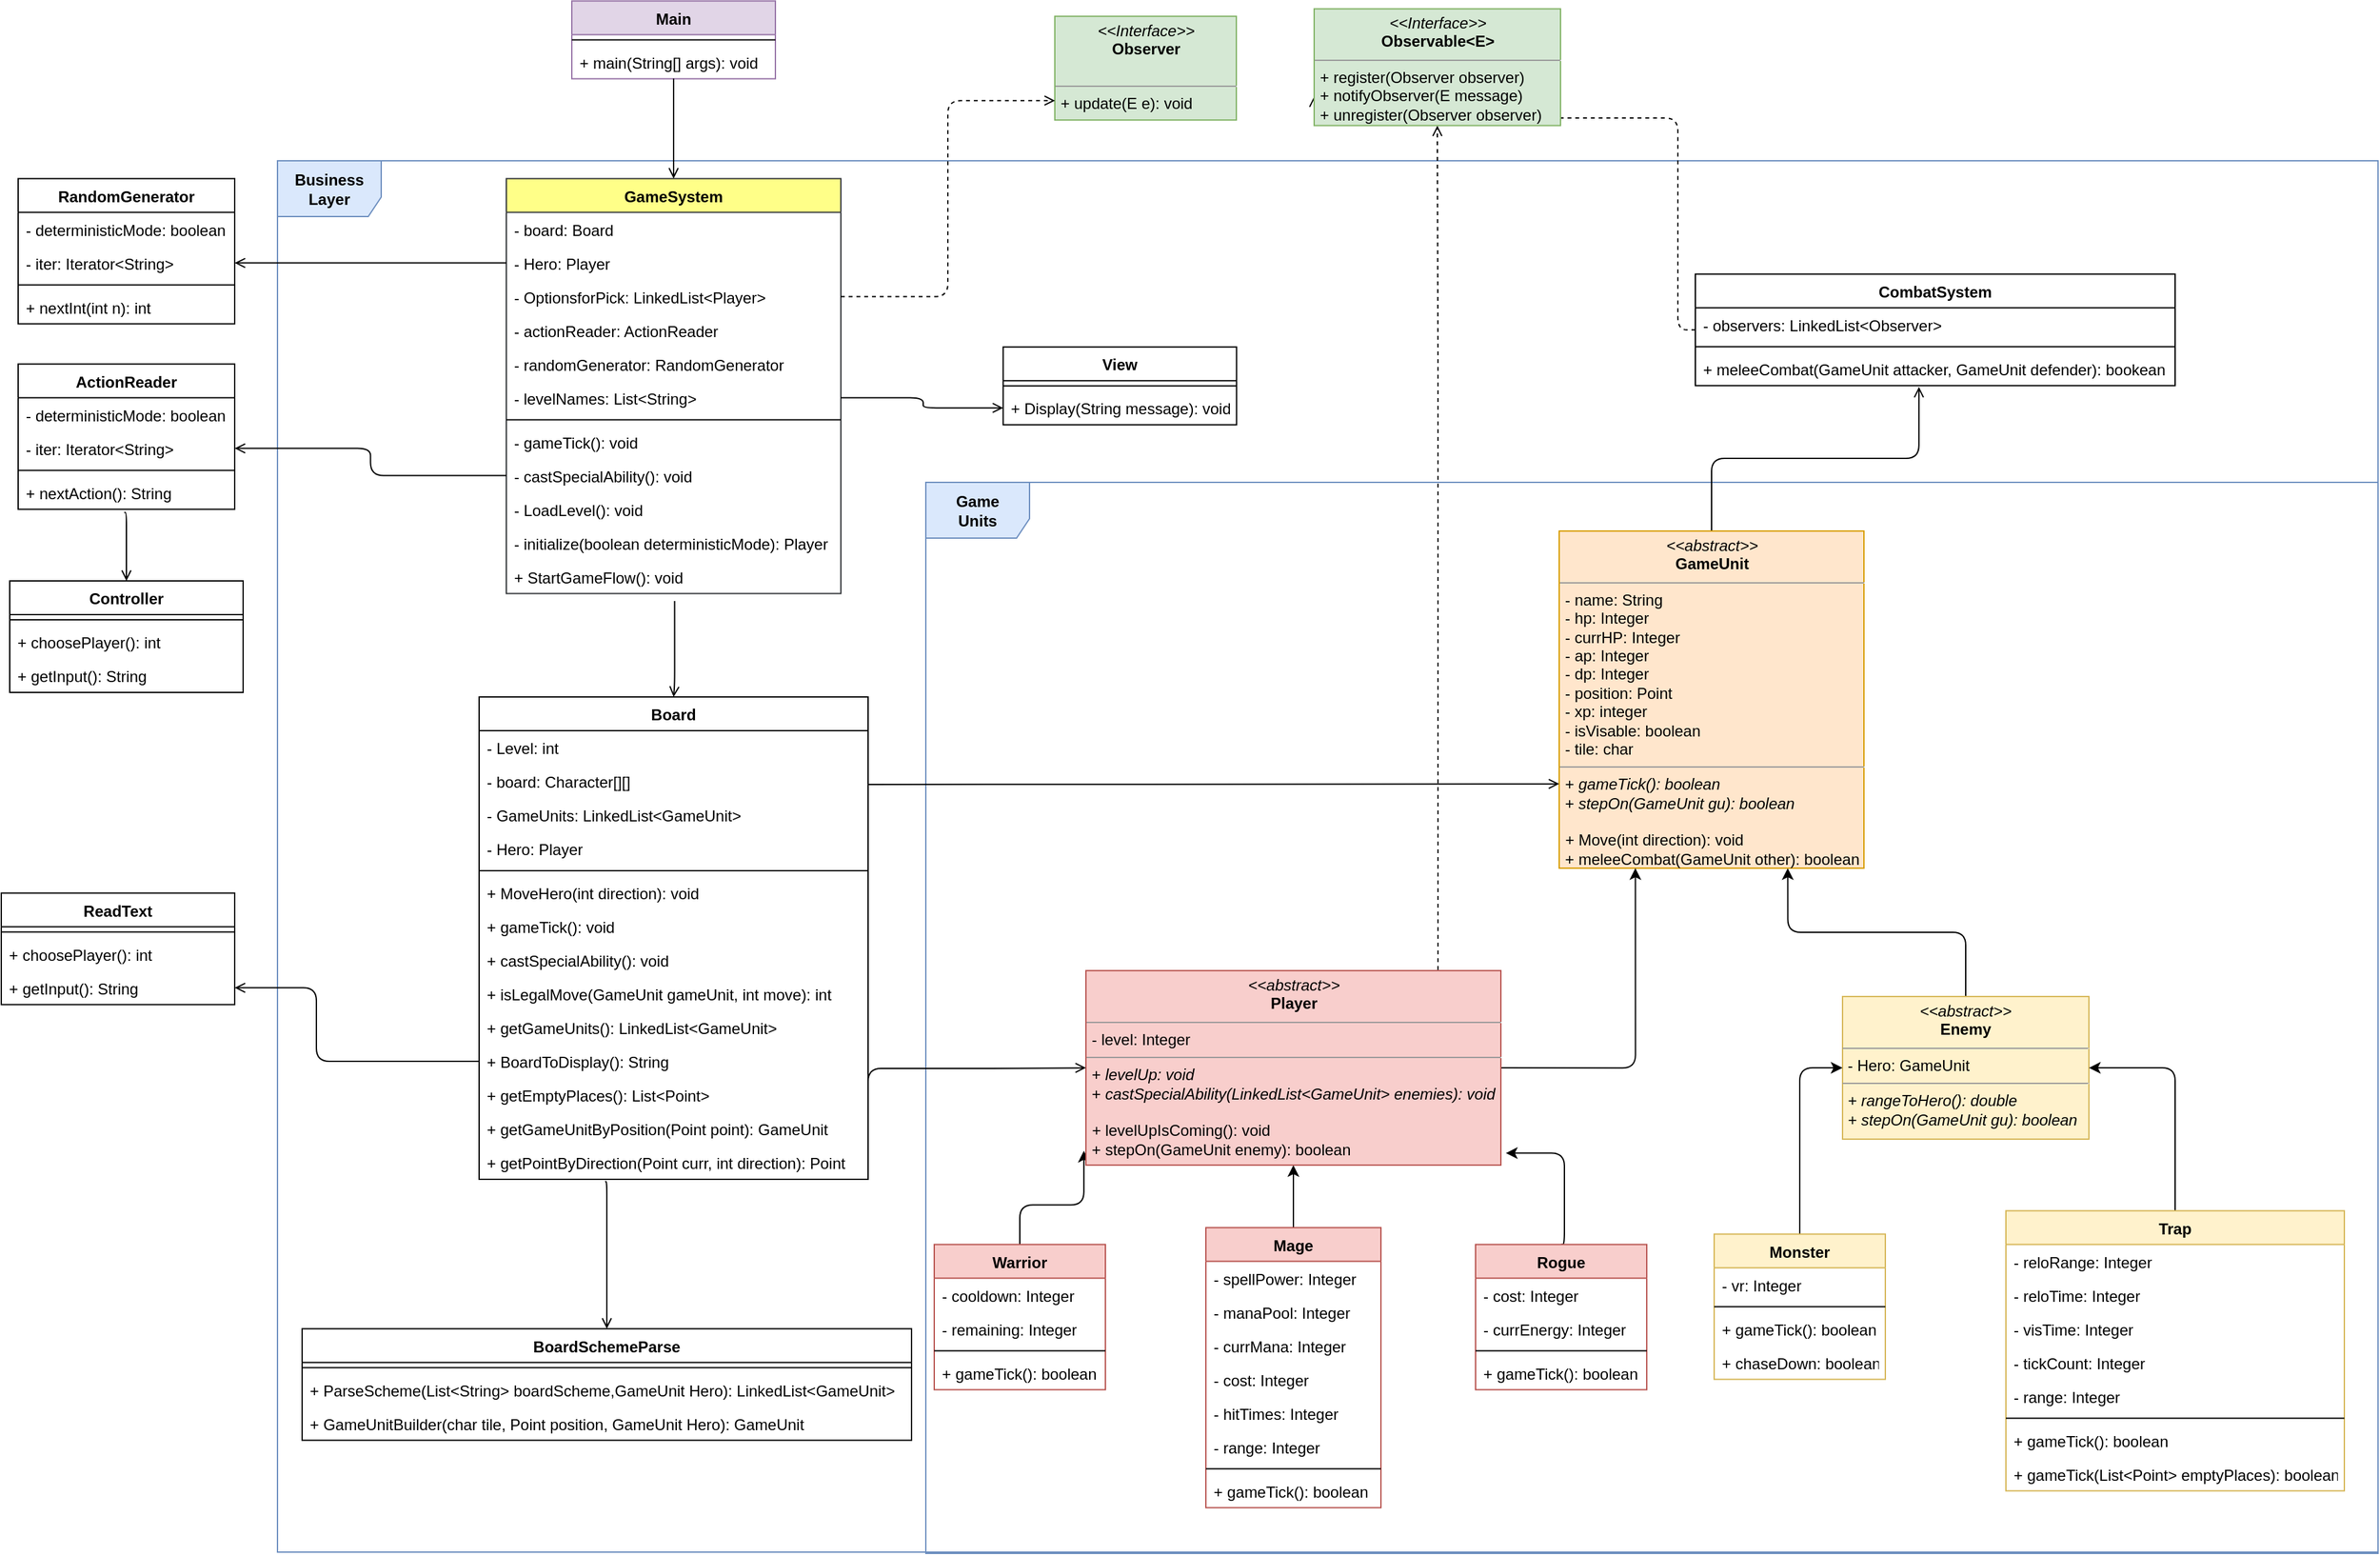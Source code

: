 <mxfile version="10.7.5" type="device"><diagram id="rUzKSeSS8nhJb-87Lbbw" name="Page-1"><mxGraphModel dx="4041" dy="2582" grid="1" gridSize="10" guides="1" tooltips="1" connect="1" arrows="1" fold="1" page="1" pageScale="1" pageWidth="1654" pageHeight="1169" math="0" shadow="0"><root><mxCell id="0"/><mxCell id="1" parent="0"/><mxCell id="Xv91R7Tn42m0wcljOMqf-156" value="&lt;b&gt;Business&lt;br&gt;Layer&lt;br&gt;&lt;/b&gt;" style="shape=umlFrame;whiteSpace=wrap;html=1;shadow=0;comic=0;fillColor=#dae8fc;strokeColor=#6c8ebf;width=80;height=43;" vertex="1" parent="1"><mxGeometry y="87" width="1620" height="1073" as="geometry"/></mxCell><mxCell id="Xv91R7Tn42m0wcljOMqf-174" value="&lt;b&gt;Game&lt;br&gt;Units&lt;br&gt;&lt;/b&gt;" style="shape=umlFrame;whiteSpace=wrap;html=1;shadow=0;comic=0;fillColor=#dae8fc;strokeColor=#6c8ebf;width=80;height=43;" vertex="1" parent="1"><mxGeometry x="500" y="335" width="1120" height="826" as="geometry"/></mxCell><mxCell id="Xv91R7Tn42m0wcljOMqf-97" style="edgeStyle=orthogonalEdgeStyle;rounded=1;orthogonalLoop=1;jettySize=auto;html=1;entryX=0.5;entryY=1;entryDx=0;entryDy=0;" edge="1" parent="1" source="N3kyVvihA5V6EovYetSh-22" target="Xv91R7Tn42m0wcljOMqf-27"><mxGeometry relative="1" as="geometry"/></mxCell><mxCell id="N3kyVvihA5V6EovYetSh-22" value="Mage" style="swimlane;fontStyle=1;align=center;verticalAlign=top;childLayout=stackLayout;horizontal=1;startSize=26;horizontalStack=0;resizeParent=1;resizeParentMax=0;resizeLast=0;collapsible=1;marginBottom=0;fillColor=#f8cecc;strokeColor=#b85450;" parent="1" vertex="1"><mxGeometry x="716" y="909.773" width="135" height="216" as="geometry"/></mxCell><mxCell id="N3kyVvihA5V6EovYetSh-23" value="- spellPower: Integer" style="text;strokeColor=none;fillColor=none;align=left;verticalAlign=top;spacingLeft=4;spacingRight=4;overflow=hidden;rotatable=0;points=[[0,0.5],[1,0.5]];portConstraint=eastwest;" parent="N3kyVvihA5V6EovYetSh-22" vertex="1"><mxGeometry y="26" width="135" height="26" as="geometry"/></mxCell><mxCell id="N3kyVvihA5V6EovYetSh-25" value="- manaPool: Integer" style="text;strokeColor=none;fillColor=none;align=left;verticalAlign=top;spacingLeft=4;spacingRight=4;overflow=hidden;rotatable=0;points=[[0,0.5],[1,0.5]];portConstraint=eastwest;" parent="N3kyVvihA5V6EovYetSh-22" vertex="1"><mxGeometry y="52" width="135" height="26" as="geometry"/></mxCell><mxCell id="N3kyVvihA5V6EovYetSh-24" value="- currMana: Integer" style="text;strokeColor=none;fillColor=none;align=left;verticalAlign=top;spacingLeft=4;spacingRight=4;overflow=hidden;rotatable=0;points=[[0,0.5],[1,0.5]];portConstraint=eastwest;" parent="N3kyVvihA5V6EovYetSh-22" vertex="1"><mxGeometry y="78" width="135" height="26" as="geometry"/></mxCell><mxCell id="zG1oQAzTCi1IQC8_lalJ-4" value="- cost: Integer" style="text;strokeColor=none;fillColor=none;align=left;verticalAlign=top;spacingLeft=4;spacingRight=4;overflow=hidden;rotatable=0;points=[[0,0.5],[1,0.5]];portConstraint=eastwest;" parent="N3kyVvihA5V6EovYetSh-22" vertex="1"><mxGeometry y="104" width="135" height="26" as="geometry"/></mxCell><mxCell id="N3kyVvihA5V6EovYetSh-30" value="- hitTimes: Integer" style="text;strokeColor=none;fillColor=none;align=left;verticalAlign=top;spacingLeft=4;spacingRight=4;overflow=hidden;rotatable=0;points=[[0,0.5],[1,0.5]];portConstraint=eastwest;" parent="N3kyVvihA5V6EovYetSh-22" vertex="1"><mxGeometry y="130" width="135" height="26" as="geometry"/></mxCell><mxCell id="wpg9FoeCLdOZ5mnxyJTB-6" value="- range: Integer" style="text;strokeColor=none;fillColor=none;align=left;verticalAlign=top;spacingLeft=4;spacingRight=4;overflow=hidden;rotatable=0;points=[[0,0.5],[1,0.5]];portConstraint=eastwest;" parent="N3kyVvihA5V6EovYetSh-22" vertex="1"><mxGeometry y="156" width="135" height="26" as="geometry"/></mxCell><mxCell id="N3kyVvihA5V6EovYetSh-29" value="" style="line;strokeWidth=1;fillColor=none;align=left;verticalAlign=middle;spacingTop=-1;spacingLeft=3;spacingRight=3;rotatable=0;labelPosition=right;points=[];portConstraint=eastwest;" parent="N3kyVvihA5V6EovYetSh-22" vertex="1"><mxGeometry y="182" width="135" height="8" as="geometry"/></mxCell><mxCell id="3k8G9WAUvARwvuErKjLj-56" value="+ gameTick(): boolean" style="text;strokeColor=none;fillColor=none;align=left;verticalAlign=top;spacingLeft=4;spacingRight=4;overflow=hidden;rotatable=0;points=[[0,0.5],[1,0.5]];portConstraint=eastwest;" parent="N3kyVvihA5V6EovYetSh-22" vertex="1"><mxGeometry y="190" width="135" height="26" as="geometry"/></mxCell><mxCell id="N3kyVvihA5V6EovYetSh-48" value="GameSystem" style="swimlane;fontStyle=1;align=center;verticalAlign=top;childLayout=stackLayout;horizontal=1;startSize=26;horizontalStack=0;resizeParent=1;resizeParentMax=0;resizeLast=0;collapsible=1;marginBottom=0;fillColor=#ffff88;strokeColor=#36393d;" parent="1" vertex="1"><mxGeometry x="176.5" y="100.773" width="258" height="320" as="geometry"/></mxCell><mxCell id="N3kyVvihA5V6EovYetSh-49" value="- board: Board" style="text;strokeColor=none;fillColor=none;align=left;verticalAlign=top;spacingLeft=4;spacingRight=4;overflow=hidden;rotatable=0;points=[[0,0.5],[1,0.5]];portConstraint=eastwest;" parent="N3kyVvihA5V6EovYetSh-48" vertex="1"><mxGeometry y="26" width="258" height="26" as="geometry"/></mxCell><mxCell id="N3kyVvihA5V6EovYetSh-50" value="- Hero: Player" style="text;strokeColor=none;fillColor=none;align=left;verticalAlign=top;spacingLeft=4;spacingRight=4;overflow=hidden;rotatable=0;points=[[0,0.5],[1,0.5]];portConstraint=eastwest;" parent="N3kyVvihA5V6EovYetSh-48" vertex="1"><mxGeometry y="52" width="258" height="26" as="geometry"/></mxCell><mxCell id="N3kyVvihA5V6EovYetSh-51" value="- OptionsforPick: LinkedList&lt;Player&gt;" style="text;strokeColor=none;fillColor=none;align=left;verticalAlign=top;spacingLeft=4;spacingRight=4;overflow=hidden;rotatable=0;points=[[0,0.5],[1,0.5]];portConstraint=eastwest;" parent="N3kyVvihA5V6EovYetSh-48" vertex="1"><mxGeometry y="78" width="258" height="26" as="geometry"/></mxCell><mxCell id="wpg9FoeCLdOZ5mnxyJTB-2" value="- actionReader: ActionReader" style="text;strokeColor=none;fillColor=none;align=left;verticalAlign=top;spacingLeft=4;spacingRight=4;overflow=hidden;rotatable=0;points=[[0,0.5],[1,0.5]];portConstraint=eastwest;" parent="N3kyVvihA5V6EovYetSh-48" vertex="1"><mxGeometry y="104" width="258" height="26" as="geometry"/></mxCell><mxCell id="3k8G9WAUvARwvuErKjLj-51" value="- randomGenerator: RandomGenerator" style="text;strokeColor=none;fillColor=none;align=left;verticalAlign=top;spacingLeft=4;spacingRight=4;overflow=hidden;rotatable=0;points=[[0,0.5],[1,0.5]];portConstraint=eastwest;" parent="N3kyVvihA5V6EovYetSh-48" vertex="1"><mxGeometry y="130" width="258" height="26" as="geometry"/></mxCell><mxCell id="Xv91R7Tn42m0wcljOMqf-26" value="- levelNames: List&lt;String&gt;" style="text;strokeColor=none;fillColor=none;align=left;verticalAlign=top;spacingLeft=4;spacingRight=4;overflow=hidden;rotatable=0;points=[[0,0.5],[1,0.5]];portConstraint=eastwest;" vertex="1" parent="N3kyVvihA5V6EovYetSh-48"><mxGeometry y="156" width="258" height="26" as="geometry"/></mxCell><mxCell id="N3kyVvihA5V6EovYetSh-55" value="" style="line;strokeWidth=1;fillColor=none;align=left;verticalAlign=middle;spacingTop=-1;spacingLeft=3;spacingRight=3;rotatable=0;labelPosition=right;points=[];portConstraint=eastwest;" parent="N3kyVvihA5V6EovYetSh-48" vertex="1"><mxGeometry y="182" width="258" height="8" as="geometry"/></mxCell><mxCell id="N3kyVvihA5V6EovYetSh-59" value="- gameTick(): void&#10;" style="text;strokeColor=none;fillColor=none;align=left;verticalAlign=top;spacingLeft=4;spacingRight=4;overflow=hidden;rotatable=0;points=[[0,0.5],[1,0.5]];portConstraint=eastwest;" parent="N3kyVvihA5V6EovYetSh-48" vertex="1"><mxGeometry y="190" width="258" height="26" as="geometry"/></mxCell><mxCell id="N3kyVvihA5V6EovYetSh-60" value="- castSpecialAbility(): void&#10;" style="text;strokeColor=none;fillColor=none;align=left;verticalAlign=top;spacingLeft=4;spacingRight=4;overflow=hidden;rotatable=0;points=[[0,0.5],[1,0.5]];portConstraint=eastwest;" parent="N3kyVvihA5V6EovYetSh-48" vertex="1"><mxGeometry y="216" width="258" height="26" as="geometry"/></mxCell><mxCell id="N3kyVvihA5V6EovYetSh-61" value="- LoadLevel(): void&#10;" style="text;strokeColor=none;fillColor=none;align=left;verticalAlign=top;spacingLeft=4;spacingRight=4;overflow=hidden;rotatable=0;points=[[0,0.5],[1,0.5]];portConstraint=eastwest;" parent="N3kyVvihA5V6EovYetSh-48" vertex="1"><mxGeometry y="242" width="258" height="26" as="geometry"/></mxCell><mxCell id="P_Aeo128r8Ti3YIXP1ra-14" value="- initialize(boolean deterministicMode): Player" style="text;strokeColor=none;fillColor=none;align=left;verticalAlign=top;spacingLeft=4;spacingRight=4;overflow=hidden;rotatable=0;points=[[0,0.5],[1,0.5]];portConstraint=eastwest;labelBackgroundColor=none;" parent="N3kyVvihA5V6EovYetSh-48" vertex="1"><mxGeometry y="268" width="258" height="26" as="geometry"/></mxCell><mxCell id="Xv91R7Tn42m0wcljOMqf-69" value="+ StartGameFlow(): void" style="text;strokeColor=none;fillColor=none;align=left;verticalAlign=top;spacingLeft=4;spacingRight=4;overflow=hidden;rotatable=0;points=[[0,0.5],[1,0.5]];portConstraint=eastwest;labelBackgroundColor=none;" vertex="1" parent="N3kyVvihA5V6EovYetSh-48"><mxGeometry y="294" width="258" height="26" as="geometry"/></mxCell><mxCell id="Xv91R7Tn42m0wcljOMqf-98" style="edgeStyle=orthogonalEdgeStyle;rounded=1;orthogonalLoop=1;jettySize=auto;html=1;exitX=0.5;exitY=0;exitDx=0;exitDy=0;entryX=-0.005;entryY=0.926;entryDx=0;entryDy=0;entryPerimeter=0;" edge="1" parent="1" source="N3kyVvihA5V6EovYetSh-62" target="Xv91R7Tn42m0wcljOMqf-27"><mxGeometry relative="1" as="geometry"/></mxCell><mxCell id="N3kyVvihA5V6EovYetSh-62" value="Warrior" style="swimlane;fontStyle=1;align=center;verticalAlign=top;childLayout=stackLayout;horizontal=1;startSize=26;horizontalStack=0;resizeParent=1;resizeParentMax=0;resizeLast=0;collapsible=1;marginBottom=0;fillColor=#f8cecc;strokeColor=#b85450;" parent="1" vertex="1"><mxGeometry x="506.5" y="922.773" width="132" height="112" as="geometry"/></mxCell><mxCell id="N3kyVvihA5V6EovYetSh-91" value="- cooldown: Integer" style="text;strokeColor=none;fillColor=none;align=left;verticalAlign=top;spacingLeft=4;spacingRight=4;overflow=hidden;rotatable=0;points=[[0,0.5],[1,0.5]];portConstraint=eastwest;" parent="N3kyVvihA5V6EovYetSh-62" vertex="1"><mxGeometry y="26" width="132" height="26" as="geometry"/></mxCell><mxCell id="wpg9FoeCLdOZ5mnxyJTB-8" value="- remaining: Integer" style="text;strokeColor=none;fillColor=none;align=left;verticalAlign=top;spacingLeft=4;spacingRight=4;overflow=hidden;rotatable=0;points=[[0,0.5],[1,0.5]];portConstraint=eastwest;" parent="N3kyVvihA5V6EovYetSh-62" vertex="1"><mxGeometry y="52" width="132" height="26" as="geometry"/></mxCell><mxCell id="N3kyVvihA5V6EovYetSh-66" value="" style="line;strokeWidth=1;fillColor=none;align=left;verticalAlign=middle;spacingTop=-1;spacingLeft=3;spacingRight=3;rotatable=0;labelPosition=right;points=[];portConstraint=eastwest;" parent="N3kyVvihA5V6EovYetSh-62" vertex="1"><mxGeometry y="78" width="132" height="8" as="geometry"/></mxCell><mxCell id="3k8G9WAUvARwvuErKjLj-53" value="+ gameTick(): boolean&#10;" style="text;strokeColor=none;fillColor=none;align=left;verticalAlign=top;spacingLeft=4;spacingRight=4;overflow=hidden;rotatable=0;points=[[0,0.5],[1,0.5]];portConstraint=eastwest;" parent="N3kyVvihA5V6EovYetSh-62" vertex="1"><mxGeometry y="86" width="132" height="26" as="geometry"/></mxCell><mxCell id="Xv91R7Tn42m0wcljOMqf-150" style="edgeStyle=orthogonalEdgeStyle;rounded=1;orthogonalLoop=1;jettySize=auto;html=1;entryX=0;entryY=0.75;entryDx=0;entryDy=0;endArrow=open;endFill=0;dashed=1;" edge="1" parent="1" source="wpg9FoeCLdOZ5mnxyJTB-9" target="Xv91R7Tn42m0wcljOMqf-62"><mxGeometry relative="1" as="geometry"><Array as="points"><mxPoint x="1080" y="217"/><mxPoint x="1080" y="54"/></Array></mxGeometry></mxCell><mxCell id="wpg9FoeCLdOZ5mnxyJTB-9" value="CombatSystem" style="swimlane;fontStyle=1;align=center;verticalAlign=top;childLayout=stackLayout;horizontal=1;startSize=26;horizontalStack=0;resizeParent=1;resizeParentMax=0;resizeLast=0;collapsible=1;marginBottom=0;labelBackgroundColor=none;fillColor=none;" parent="1" vertex="1"><mxGeometry x="1093.5" y="174.379" width="370" height="86" as="geometry"/></mxCell><mxCell id="wpg9FoeCLdOZ5mnxyJTB-12" value="- observers: LinkedList&lt;Observer&gt;" style="text;strokeColor=none;fillColor=none;align=left;verticalAlign=top;spacingLeft=4;spacingRight=4;overflow=hidden;rotatable=0;points=[[0,0.5],[1,0.5]];portConstraint=eastwest;" parent="wpg9FoeCLdOZ5mnxyJTB-9" vertex="1"><mxGeometry y="26" width="370" height="26" as="geometry"/></mxCell><mxCell id="wpg9FoeCLdOZ5mnxyJTB-11" value="" style="line;strokeWidth=1;fillColor=none;align=left;verticalAlign=middle;spacingTop=-1;spacingLeft=3;spacingRight=3;rotatable=0;labelPosition=right;points=[];portConstraint=eastwest;" parent="wpg9FoeCLdOZ5mnxyJTB-9" vertex="1"><mxGeometry y="52" width="370" height="8" as="geometry"/></mxCell><mxCell id="bkFHGCa-DVdQ6ug026bS-1" value="+ meleeCombat(GameUnit attacker, GameUnit defender): bookean" style="text;strokeColor=none;fillColor=none;align=left;verticalAlign=top;spacingLeft=4;spacingRight=4;overflow=hidden;rotatable=0;points=[[0,0.5],[1,0.5]];portConstraint=eastwest;" parent="wpg9FoeCLdOZ5mnxyJTB-9" vertex="1"><mxGeometry y="60" width="370" height="26" as="geometry"/></mxCell><mxCell id="3k8G9WAUvARwvuErKjLj-1" value="RandomGenerator" style="swimlane;fontStyle=1;align=center;verticalAlign=top;childLayout=stackLayout;horizontal=1;startSize=26;horizontalStack=0;resizeParent=1;resizeParentMax=0;resizeLast=0;collapsible=1;marginBottom=0;" parent="1" vertex="1"><mxGeometry x="-200" y="100.773" width="167" height="112" as="geometry"/></mxCell><mxCell id="3k8G9WAUvARwvuErKjLj-4" value="- deterministicMode: boolean" style="text;strokeColor=none;fillColor=none;align=left;verticalAlign=top;spacingLeft=4;spacingRight=4;overflow=hidden;rotatable=0;points=[[0,0.5],[1,0.5]];portConstraint=eastwest;" parent="3k8G9WAUvARwvuErKjLj-1" vertex="1"><mxGeometry y="26" width="167" height="26" as="geometry"/></mxCell><mxCell id="Xv91R7Tn42m0wcljOMqf-50" value="- iter: Iterator&lt;String&gt;" style="text;strokeColor=none;fillColor=none;align=left;verticalAlign=top;spacingLeft=4;spacingRight=4;overflow=hidden;rotatable=0;points=[[0,0.5],[1,0.5]];portConstraint=eastwest;" vertex="1" parent="3k8G9WAUvARwvuErKjLj-1"><mxGeometry y="52" width="167" height="26" as="geometry"/></mxCell><mxCell id="3k8G9WAUvARwvuErKjLj-3" value="" style="line;strokeWidth=1;fillColor=none;align=left;verticalAlign=middle;spacingTop=-1;spacingLeft=3;spacingRight=3;rotatable=0;labelPosition=right;points=[];portConstraint=eastwest;" parent="3k8G9WAUvARwvuErKjLj-1" vertex="1"><mxGeometry y="78" width="167" height="8" as="geometry"/></mxCell><mxCell id="3k8G9WAUvARwvuErKjLj-5" value="+ nextInt(int n): int" style="text;strokeColor=none;fillColor=none;align=left;verticalAlign=top;spacingLeft=4;spacingRight=4;overflow=hidden;rotatable=0;points=[[0,0.5],[1,0.5]];portConstraint=eastwest;" parent="3k8G9WAUvARwvuErKjLj-1" vertex="1"><mxGeometry y="86" width="167" height="26" as="geometry"/></mxCell><mxCell id="3k8G9WAUvARwvuErKjLj-6" value="ActionReader" style="swimlane;fontStyle=1;align=center;verticalAlign=top;childLayout=stackLayout;horizontal=1;startSize=26;horizontalStack=0;resizeParent=1;resizeParentMax=0;resizeLast=0;collapsible=1;marginBottom=0;" parent="1" vertex="1"><mxGeometry x="-200" y="243.773" width="167" height="112" as="geometry"/></mxCell><mxCell id="3k8G9WAUvARwvuErKjLj-8" value="- deterministicMode: boolean" style="text;strokeColor=none;fillColor=none;align=left;verticalAlign=top;spacingLeft=4;spacingRight=4;overflow=hidden;rotatable=0;points=[[0,0.5],[1,0.5]];portConstraint=eastwest;" parent="3k8G9WAUvARwvuErKjLj-6" vertex="1"><mxGeometry y="26" width="167" height="26" as="geometry"/></mxCell><mxCell id="3k8G9WAUvARwvuErKjLj-9" value="- iter: Iterator&lt;String&gt;" style="text;strokeColor=none;fillColor=none;align=left;verticalAlign=top;spacingLeft=4;spacingRight=4;overflow=hidden;rotatable=0;points=[[0,0.5],[1,0.5]];portConstraint=eastwest;" parent="3k8G9WAUvARwvuErKjLj-6" vertex="1"><mxGeometry y="52" width="167" height="26" as="geometry"/></mxCell><mxCell id="3k8G9WAUvARwvuErKjLj-7" value="" style="line;strokeWidth=1;fillColor=none;align=left;verticalAlign=middle;spacingTop=-1;spacingLeft=3;spacingRight=3;rotatable=0;labelPosition=right;points=[];portConstraint=eastwest;" parent="3k8G9WAUvARwvuErKjLj-6" vertex="1"><mxGeometry y="78" width="167" height="8" as="geometry"/></mxCell><mxCell id="Xv91R7Tn42m0wcljOMqf-49" value="+ nextAction(): String" style="text;strokeColor=none;fillColor=none;align=left;verticalAlign=top;spacingLeft=4;spacingRight=4;overflow=hidden;rotatable=0;points=[[0,0.5],[1,0.5]];portConstraint=eastwest;" vertex="1" parent="3k8G9WAUvARwvuErKjLj-6"><mxGeometry y="86" width="167" height="26" as="geometry"/></mxCell><mxCell id="F50li2A8C0EddfMIj-4l-17" value="Board" style="swimlane;fontStyle=1;align=center;verticalAlign=top;childLayout=stackLayout;horizontal=1;startSize=26;horizontalStack=0;resizeParent=1;resizeParentMax=0;resizeLast=0;collapsible=1;marginBottom=0;swimlaneFillColor=none;labelBackgroundColor=#ffffff;gradientColor=none;" parent="1" vertex="1"><mxGeometry x="155.5" y="500.546" width="300" height="372" as="geometry"/></mxCell><mxCell id="F50li2A8C0EddfMIj-4l-19" value="- Level: int" style="text;strokeColor=none;fillColor=none;align=left;verticalAlign=top;spacingLeft=4;spacingRight=4;overflow=hidden;rotatable=0;points=[[0,0.5],[1,0.5]];portConstraint=eastwest;" parent="F50li2A8C0EddfMIj-4l-17" vertex="1"><mxGeometry y="26" width="300" height="26" as="geometry"/></mxCell><mxCell id="P_Aeo128r8Ti3YIXP1ra-9" value="- board: Character[][]" style="text;strokeColor=none;fillColor=none;align=left;verticalAlign=top;spacingLeft=4;spacingRight=4;overflow=hidden;rotatable=0;points=[[0,0.5],[1,0.5]];portConstraint=eastwest;" parent="F50li2A8C0EddfMIj-4l-17" vertex="1"><mxGeometry y="52" width="300" height="26" as="geometry"/></mxCell><mxCell id="Xv91R7Tn42m0wcljOMqf-2" value="- GameUnits: LinkedList&lt;GameUnit&gt;" style="text;strokeColor=none;fillColor=none;align=left;verticalAlign=top;spacingLeft=4;spacingRight=4;overflow=hidden;rotatable=0;points=[[0,0.5],[1,0.5]];portConstraint=eastwest;" vertex="1" parent="F50li2A8C0EddfMIj-4l-17"><mxGeometry y="78" width="300" height="26" as="geometry"/></mxCell><mxCell id="Xv91R7Tn42m0wcljOMqf-3" value="- Hero: Player" style="text;strokeColor=none;fillColor=none;align=left;verticalAlign=top;spacingLeft=4;spacingRight=4;overflow=hidden;rotatable=0;points=[[0,0.5],[1,0.5]];portConstraint=eastwest;" vertex="1" parent="F50li2A8C0EddfMIj-4l-17"><mxGeometry y="104" width="300" height="26" as="geometry"/></mxCell><mxCell id="F50li2A8C0EddfMIj-4l-18" value="" style="line;strokeWidth=1;fillColor=none;align=left;verticalAlign=middle;spacingTop=-1;spacingLeft=3;spacingRight=3;rotatable=0;labelPosition=right;points=[];portConstraint=eastwest;" parent="F50li2A8C0EddfMIj-4l-17" vertex="1"><mxGeometry y="130" width="300" height="8" as="geometry"/></mxCell><mxCell id="Xv91R7Tn42m0wcljOMqf-4" value="+ MoveHero(int direction): void" style="text;strokeColor=none;fillColor=none;align=left;verticalAlign=top;spacingLeft=4;spacingRight=4;overflow=hidden;rotatable=0;points=[[0,0.5],[1,0.5]];portConstraint=eastwest;" vertex="1" parent="F50li2A8C0EddfMIj-4l-17"><mxGeometry y="138" width="300" height="26" as="geometry"/></mxCell><mxCell id="Xv91R7Tn42m0wcljOMqf-5" value="+ gameTick(): void" style="text;strokeColor=none;fillColor=none;align=left;verticalAlign=top;spacingLeft=4;spacingRight=4;overflow=hidden;rotatable=0;points=[[0,0.5],[1,0.5]];portConstraint=eastwest;" vertex="1" parent="F50li2A8C0EddfMIj-4l-17"><mxGeometry y="164" width="300" height="26" as="geometry"/></mxCell><mxCell id="Xv91R7Tn42m0wcljOMqf-6" value="+ castSpecialAbility(): void" style="text;strokeColor=none;fillColor=none;align=left;verticalAlign=top;spacingLeft=4;spacingRight=4;overflow=hidden;rotatable=0;points=[[0,0.5],[1,0.5]];portConstraint=eastwest;" vertex="1" parent="F50li2A8C0EddfMIj-4l-17"><mxGeometry y="190" width="300" height="26" as="geometry"/></mxCell><mxCell id="Xv91R7Tn42m0wcljOMqf-7" value="+ isLegalMove(GameUnit gameUnit, int move): int" style="text;strokeColor=none;fillColor=none;align=left;verticalAlign=top;spacingLeft=4;spacingRight=4;overflow=hidden;rotatable=0;points=[[0,0.5],[1,0.5]];portConstraint=eastwest;" vertex="1" parent="F50li2A8C0EddfMIj-4l-17"><mxGeometry y="216" width="300" height="26" as="geometry"/></mxCell><mxCell id="Xv91R7Tn42m0wcljOMqf-8" value="+ getGameUnits(): LinkedList&lt;GameUnit&gt;" style="text;strokeColor=none;fillColor=none;align=left;verticalAlign=top;spacingLeft=4;spacingRight=4;overflow=hidden;rotatable=0;points=[[0,0.5],[1,0.5]];portConstraint=eastwest;" vertex="1" parent="F50li2A8C0EddfMIj-4l-17"><mxGeometry y="242" width="300" height="26" as="geometry"/></mxCell><mxCell id="Xv91R7Tn42m0wcljOMqf-9" value="+ BoardToDisplay(): String" style="text;strokeColor=none;fillColor=none;align=left;verticalAlign=top;spacingLeft=4;spacingRight=4;overflow=hidden;rotatable=0;points=[[0,0.5],[1,0.5]];portConstraint=eastwest;" vertex="1" parent="F50li2A8C0EddfMIj-4l-17"><mxGeometry y="268" width="300" height="26" as="geometry"/></mxCell><mxCell id="Xv91R7Tn42m0wcljOMqf-10" value="+ getEmptyPlaces(): List&lt;Point&gt;" style="text;strokeColor=none;fillColor=none;align=left;verticalAlign=top;spacingLeft=4;spacingRight=4;overflow=hidden;rotatable=0;points=[[0,0.5],[1,0.5]];portConstraint=eastwest;" vertex="1" parent="F50li2A8C0EddfMIj-4l-17"><mxGeometry y="294" width="300" height="26" as="geometry"/></mxCell><mxCell id="Xv91R7Tn42m0wcljOMqf-11" value="+ getGameUnitByPosition(Point point): GameUnit" style="text;strokeColor=none;fillColor=none;align=left;verticalAlign=top;spacingLeft=4;spacingRight=4;overflow=hidden;rotatable=0;points=[[0,0.5],[1,0.5]];portConstraint=eastwest;" vertex="1" parent="F50li2A8C0EddfMIj-4l-17"><mxGeometry y="320" width="300" height="26" as="geometry"/></mxCell><mxCell id="Xv91R7Tn42m0wcljOMqf-13" value="+ getPointByDirection(Point curr, int direction): Point" style="text;strokeColor=none;fillColor=none;align=left;verticalAlign=top;spacingLeft=4;spacingRight=4;overflow=hidden;rotatable=0;points=[[0,0.5],[1,0.5]];portConstraint=eastwest;" vertex="1" parent="F50li2A8C0EddfMIj-4l-17"><mxGeometry y="346" width="300" height="26" as="geometry"/></mxCell><mxCell id="m2T3QbhoL959Y-W3ocPP-2" value="BoardSchemeParse" style="swimlane;fontStyle=1;align=center;verticalAlign=top;childLayout=stackLayout;horizontal=1;startSize=26;horizontalStack=0;resizeParent=1;resizeParentMax=0;resizeLast=0;collapsible=1;marginBottom=0;" parent="1" vertex="1"><mxGeometry x="19" y="987.773" width="470" height="86" as="geometry"/></mxCell><mxCell id="m2T3QbhoL959Y-W3ocPP-4" value="" style="line;strokeWidth=1;fillColor=none;align=left;verticalAlign=middle;spacingTop=-1;spacingLeft=3;spacingRight=3;rotatable=0;labelPosition=right;points=[];portConstraint=eastwest;" parent="m2T3QbhoL959Y-W3ocPP-2" vertex="1"><mxGeometry y="26" width="470" height="8" as="geometry"/></mxCell><mxCell id="m2T3QbhoL959Y-W3ocPP-5" value="+ ParseScheme(List&lt;String&gt; boardScheme,GameUnit Hero): LinkedList&lt;GameUnit&gt;&#10;" style="text;strokeColor=none;fillColor=none;align=left;verticalAlign=top;spacingLeft=4;spacingRight=4;overflow=hidden;rotatable=0;points=[[0,0.5],[1,0.5]];portConstraint=eastwest;" parent="m2T3QbhoL959Y-W3ocPP-2" vertex="1"><mxGeometry y="34" width="470" height="26" as="geometry"/></mxCell><mxCell id="P_Aeo128r8Ti3YIXP1ra-10" value="+ GameUnitBuilder(char tile, Point position, GameUnit Hero): GameUnit&#10;" style="text;strokeColor=none;fillColor=none;align=left;verticalAlign=top;spacingLeft=4;spacingRight=4;overflow=hidden;rotatable=0;points=[[0,0.5],[1,0.5]];portConstraint=eastwest;" parent="m2T3QbhoL959Y-W3ocPP-2" vertex="1"><mxGeometry y="60" width="470" height="26" as="geometry"/></mxCell><mxCell id="Xv91R7Tn42m0wcljOMqf-93" style="edgeStyle=orthogonalEdgeStyle;rounded=1;orthogonalLoop=1;jettySize=auto;html=1;entryX=0.75;entryY=1;entryDx=0;entryDy=0;exitX=0.5;exitY=0;exitDx=0;exitDy=0;" edge="1" parent="1" source="Xv91R7Tn42m0wcljOMqf-22" target="Xv91R7Tn42m0wcljOMqf-25"><mxGeometry relative="1" as="geometry"/></mxCell><mxCell id="Xv91R7Tn42m0wcljOMqf-22" value="&lt;p style=&quot;margin: 0px ; margin-top: 4px ; text-align: center&quot;&gt;&lt;i&gt;&amp;lt;&amp;lt;abstract&amp;gt;&amp;gt;&lt;/i&gt;&lt;br&gt;&lt;b&gt;Enemy&lt;/b&gt;&lt;/p&gt;&lt;hr size=&quot;1&quot;&gt;&lt;p style=&quot;margin: 0px ; margin-left: 4px&quot;&gt;- Hero: GameUnit&lt;/p&gt;&lt;hr size=&quot;1&quot;&gt;&lt;p style=&quot;margin: 0px ; margin-left: 4px&quot;&gt;&lt;i&gt;+ rangeToHero(): double&lt;br&gt;+ stepOn(GameUnit gu): boolean&lt;/i&gt;&lt;/p&gt;" style="verticalAlign=top;align=left;overflow=fill;fontSize=12;fontFamily=Helvetica;html=1;fillColor=#fff2cc;strokeColor=#d6b656;" vertex="1" parent="1"><mxGeometry x="1207" y="731.53" width="190" height="110" as="geometry"/></mxCell><mxCell id="Xv91R7Tn42m0wcljOMqf-171" style="edgeStyle=orthogonalEdgeStyle;rounded=1;orthogonalLoop=1;jettySize=auto;html=1;entryX=0.466;entryY=1.036;entryDx=0;entryDy=0;entryPerimeter=0;endArrow=open;endFill=0;" edge="1" parent="1" source="Xv91R7Tn42m0wcljOMqf-25" target="bkFHGCa-DVdQ6ug026bS-1"><mxGeometry relative="1" as="geometry"/></mxCell><mxCell id="Xv91R7Tn42m0wcljOMqf-25" value="&lt;p style=&quot;margin: 0px ; margin-top: 4px ; text-align: center&quot;&gt;&lt;i&gt;&amp;lt;&amp;lt;abstract&amp;gt;&amp;gt;&lt;/i&gt;&lt;br&gt;&lt;b&gt;GameUnit&lt;/b&gt;&lt;/p&gt;&lt;hr size=&quot;1&quot;&gt;&lt;p style=&quot;margin: 0px ; margin-left: 4px&quot;&gt;- name: String&lt;/p&gt;&lt;p style=&quot;margin: 0px ; margin-left: 4px&quot;&gt;- hp: Integer&lt;/p&gt;&lt;p style=&quot;margin: 0px ; margin-left: 4px&quot;&gt;- currHP: Integer&lt;/p&gt;&lt;p style=&quot;margin: 0px ; margin-left: 4px&quot;&gt;- ap: Integer&lt;/p&gt;&lt;p style=&quot;margin: 0px ; margin-left: 4px&quot;&gt;- dp: Integer&lt;/p&gt;&lt;p style=&quot;margin: 0px ; margin-left: 4px&quot;&gt;- position: Point&lt;/p&gt;&lt;p style=&quot;margin: 0px ; margin-left: 4px&quot;&gt;- xp: integer&lt;/p&gt;&lt;p style=&quot;margin: 0px ; margin-left: 4px&quot;&gt;- isVisable: boolean&lt;/p&gt;&lt;p style=&quot;margin: 0px ; margin-left: 4px&quot;&gt;- tile: char&lt;/p&gt;&lt;hr size=&quot;1&quot;&gt;&lt;p style=&quot;margin: 0px ; margin-left: 4px&quot;&gt;+ &lt;i&gt;gameTick(): boolean&lt;/i&gt;&lt;br&gt;+ &lt;i&gt;stepOn(GameUnit gu): boolean&lt;/i&gt;&lt;/p&gt;&lt;p style=&quot;margin: 0px ; margin-left: 4px&quot;&gt;&lt;i&gt;&lt;br&gt;&lt;/i&gt;&lt;/p&gt;&lt;p style=&quot;margin: 0px ; margin-left: 4px&quot;&gt;&lt;i&gt;+ &lt;/i&gt;Move(int direction): void&lt;/p&gt;&lt;p style=&quot;margin: 0px ; margin-left: 4px&quot;&gt;+ meleeCombat(GameUnit other): boolean&lt;/p&gt;" style="verticalAlign=top;align=left;overflow=fill;fontSize=12;fontFamily=Helvetica;html=1;fillColor=#ffe6cc;strokeColor=#d79b00;" vertex="1" parent="1"><mxGeometry x="988.5" y="372.561" width="235" height="260" as="geometry"/></mxCell><mxCell id="Xv91R7Tn42m0wcljOMqf-92" style="edgeStyle=orthogonalEdgeStyle;rounded=1;orthogonalLoop=1;jettySize=auto;html=1;entryX=0.25;entryY=1;entryDx=0;entryDy=0;exitX=1;exitY=0.5;exitDx=0;exitDy=0;" edge="1" parent="1" source="Xv91R7Tn42m0wcljOMqf-27" target="Xv91R7Tn42m0wcljOMqf-25"><mxGeometry relative="1" as="geometry"/></mxCell><mxCell id="Xv91R7Tn42m0wcljOMqf-107" style="edgeStyle=orthogonalEdgeStyle;rounded=1;orthogonalLoop=1;jettySize=auto;html=1;dashed=1;endArrow=open;endFill=0;entryX=0.5;entryY=1;entryDx=0;entryDy=0;" edge="1" parent="1" target="Xv91R7Tn42m0wcljOMqf-62"><mxGeometry relative="1" as="geometry"><mxPoint x="895" y="711" as="sourcePoint"/><mxPoint x="920" y="224" as="targetPoint"/><Array as="points"><mxPoint x="895" y="240"/><mxPoint x="895" y="240"/></Array></mxGeometry></mxCell><mxCell id="Xv91R7Tn42m0wcljOMqf-27" value="&lt;p style=&quot;margin: 0px ; margin-top: 4px ; text-align: center&quot;&gt;&lt;i&gt;&amp;lt;&amp;lt;abstract&amp;gt;&amp;gt;&lt;/i&gt;&lt;br&gt;&lt;b&gt;Player&lt;/b&gt;&lt;/p&gt;&lt;hr size=&quot;1&quot;&gt;&lt;p style=&quot;margin: 0px ; margin-left: 4px&quot;&gt;- level: Integer&lt;/p&gt;&lt;hr size=&quot;1&quot;&gt;&lt;p style=&quot;margin: 0px ; margin-left: 4px&quot;&gt;+ &lt;i&gt;levelUp: void&lt;/i&gt;&lt;br&gt;+&amp;nbsp;&lt;i&gt;&lt;span&gt;castSpecialAbility&lt;/span&gt;&lt;span&gt;(LinkedList&amp;lt;GameUnit&amp;gt; enemies): void&lt;/span&gt;&lt;/i&gt;&lt;/p&gt;&lt;p style=&quot;margin: 0px ; margin-left: 4px&quot;&gt;&lt;i&gt;&lt;br&gt;&lt;/i&gt;&lt;/p&gt;&lt;p style=&quot;margin: 0px ; margin-left: 4px&quot;&gt;&lt;i&gt;+&amp;nbsp;&lt;/i&gt;&lt;span&gt;levelUpIsComing&lt;/span&gt;&lt;span&gt;(): void&lt;/span&gt;&lt;/p&gt;&lt;p style=&quot;margin: 0px ; margin-left: 4px&quot;&gt;+ stepOn(GameUnit enemy): boolean&lt;/p&gt;&lt;p style=&quot;margin: 0px ; margin-left: 4px&quot;&gt;&lt;br&gt;&lt;/p&gt;" style="verticalAlign=top;align=left;overflow=fill;fontSize=12;fontFamily=Helvetica;html=1;fillColor=#f8cecc;strokeColor=#b85450;" vertex="1" parent="1"><mxGeometry x="623.5" y="711.561" width="320" height="150" as="geometry"/></mxCell><mxCell id="Xv91R7Tn42m0wcljOMqf-96" style="edgeStyle=orthogonalEdgeStyle;rounded=1;orthogonalLoop=1;jettySize=auto;html=1;exitX=0.5;exitY=0;exitDx=0;exitDy=0;entryX=1.012;entryY=0.938;entryDx=0;entryDy=0;entryPerimeter=0;" edge="1" parent="1" source="Xv91R7Tn42m0wcljOMqf-28" target="Xv91R7Tn42m0wcljOMqf-27"><mxGeometry relative="1" as="geometry"><Array as="points"><mxPoint x="992.5" y="922.773"/><mxPoint x="992.5" y="852.773"/></Array></mxGeometry></mxCell><mxCell id="Xv91R7Tn42m0wcljOMqf-28" value="Rogue" style="swimlane;fontStyle=1;align=center;verticalAlign=top;childLayout=stackLayout;horizontal=1;startSize=26;horizontalStack=0;resizeParent=1;resizeParentMax=0;resizeLast=0;collapsible=1;marginBottom=0;fillColor=#f8cecc;strokeColor=#b85450;" vertex="1" parent="1"><mxGeometry x="924" y="922.773" width="132" height="112" as="geometry"/></mxCell><mxCell id="Xv91R7Tn42m0wcljOMqf-29" value="- cost: Integer" style="text;strokeColor=none;fillColor=none;align=left;verticalAlign=top;spacingLeft=4;spacingRight=4;overflow=hidden;rotatable=0;points=[[0,0.5],[1,0.5]];portConstraint=eastwest;" vertex="1" parent="Xv91R7Tn42m0wcljOMqf-28"><mxGeometry y="26" width="132" height="26" as="geometry"/></mxCell><mxCell id="Xv91R7Tn42m0wcljOMqf-30" value="- currEnergy: Integer" style="text;strokeColor=none;fillColor=none;align=left;verticalAlign=top;spacingLeft=4;spacingRight=4;overflow=hidden;rotatable=0;points=[[0,0.5],[1,0.5]];portConstraint=eastwest;" vertex="1" parent="Xv91R7Tn42m0wcljOMqf-28"><mxGeometry y="52" width="132" height="26" as="geometry"/></mxCell><mxCell id="Xv91R7Tn42m0wcljOMqf-31" value="" style="line;strokeWidth=1;fillColor=none;align=left;verticalAlign=middle;spacingTop=-1;spacingLeft=3;spacingRight=3;rotatable=0;labelPosition=right;points=[];portConstraint=eastwest;" vertex="1" parent="Xv91R7Tn42m0wcljOMqf-28"><mxGeometry y="78" width="132" height="8" as="geometry"/></mxCell><mxCell id="Xv91R7Tn42m0wcljOMqf-32" value="+ gameTick(): boolean&#10;" style="text;strokeColor=none;fillColor=none;align=left;verticalAlign=top;spacingLeft=4;spacingRight=4;overflow=hidden;rotatable=0;points=[[0,0.5],[1,0.5]];portConstraint=eastwest;" vertex="1" parent="Xv91R7Tn42m0wcljOMqf-28"><mxGeometry y="86" width="132" height="26" as="geometry"/></mxCell><mxCell id="Xv91R7Tn42m0wcljOMqf-94" style="edgeStyle=orthogonalEdgeStyle;rounded=1;orthogonalLoop=1;jettySize=auto;html=1;entryX=0;entryY=0.5;entryDx=0;entryDy=0;" edge="1" parent="1" source="Xv91R7Tn42m0wcljOMqf-33" target="Xv91R7Tn42m0wcljOMqf-22"><mxGeometry relative="1" as="geometry"/></mxCell><mxCell id="Xv91R7Tn42m0wcljOMqf-33" value="Monster" style="swimlane;fontStyle=1;align=center;verticalAlign=top;childLayout=stackLayout;horizontal=1;startSize=26;horizontalStack=0;resizeParent=1;resizeParentMax=0;resizeLast=0;collapsible=1;marginBottom=0;fillColor=#fff2cc;strokeColor=#d6b656;" vertex="1" parent="1"><mxGeometry x="1108" y="914.773" width="132" height="112" as="geometry"/></mxCell><mxCell id="Xv91R7Tn42m0wcljOMqf-34" value="- vr: Integer" style="text;strokeColor=none;fillColor=none;align=left;verticalAlign=top;spacingLeft=4;spacingRight=4;overflow=hidden;rotatable=0;points=[[0,0.5],[1,0.5]];portConstraint=eastwest;" vertex="1" parent="Xv91R7Tn42m0wcljOMqf-33"><mxGeometry y="26" width="132" height="26" as="geometry"/></mxCell><mxCell id="Xv91R7Tn42m0wcljOMqf-36" value="" style="line;strokeWidth=1;fillColor=none;align=left;verticalAlign=middle;spacingTop=-1;spacingLeft=3;spacingRight=3;rotatable=0;labelPosition=right;points=[];portConstraint=eastwest;" vertex="1" parent="Xv91R7Tn42m0wcljOMqf-33"><mxGeometry y="52" width="132" height="8" as="geometry"/></mxCell><mxCell id="Xv91R7Tn42m0wcljOMqf-37" value="+ gameTick(): boolean&#10;" style="text;strokeColor=none;fillColor=none;align=left;verticalAlign=top;spacingLeft=4;spacingRight=4;overflow=hidden;rotatable=0;points=[[0,0.5],[1,0.5]];portConstraint=eastwest;" vertex="1" parent="Xv91R7Tn42m0wcljOMqf-33"><mxGeometry y="60" width="132" height="26" as="geometry"/></mxCell><mxCell id="Xv91R7Tn42m0wcljOMqf-38" value="+ chaseDown: boolean&#10;" style="text;strokeColor=none;fillColor=none;align=left;verticalAlign=top;spacingLeft=4;spacingRight=4;overflow=hidden;rotatable=0;points=[[0,0.5],[1,0.5]];portConstraint=eastwest;" vertex="1" parent="Xv91R7Tn42m0wcljOMqf-33"><mxGeometry y="86" width="132" height="26" as="geometry"/></mxCell><mxCell id="Xv91R7Tn42m0wcljOMqf-95" style="edgeStyle=orthogonalEdgeStyle;rounded=1;orthogonalLoop=1;jettySize=auto;html=1;entryX=1;entryY=0.5;entryDx=0;entryDy=0;" edge="1" parent="1" source="Xv91R7Tn42m0wcljOMqf-39" target="Xv91R7Tn42m0wcljOMqf-22"><mxGeometry relative="1" as="geometry"/></mxCell><mxCell id="Xv91R7Tn42m0wcljOMqf-39" value="Trap" style="swimlane;fontStyle=1;align=center;verticalAlign=top;childLayout=stackLayout;horizontal=1;startSize=26;horizontalStack=0;resizeParent=1;resizeParentMax=0;resizeLast=0;collapsible=1;marginBottom=0;fillColor=#fff2cc;strokeColor=#d6b656;" vertex="1" parent="1"><mxGeometry x="1333" y="896.773" width="261" height="216" as="geometry"/></mxCell><mxCell id="Xv91R7Tn42m0wcljOMqf-40" value="- reloRange: Integer" style="text;strokeColor=none;fillColor=none;align=left;verticalAlign=top;spacingLeft=4;spacingRight=4;overflow=hidden;rotatable=0;points=[[0,0.5],[1,0.5]];portConstraint=eastwest;" vertex="1" parent="Xv91R7Tn42m0wcljOMqf-39"><mxGeometry y="26" width="261" height="26" as="geometry"/></mxCell><mxCell id="Xv91R7Tn42m0wcljOMqf-41" value="- reloTime: Integer" style="text;strokeColor=none;fillColor=none;align=left;verticalAlign=top;spacingLeft=4;spacingRight=4;overflow=hidden;rotatable=0;points=[[0,0.5],[1,0.5]];portConstraint=eastwest;" vertex="1" parent="Xv91R7Tn42m0wcljOMqf-39"><mxGeometry y="52" width="261" height="26" as="geometry"/></mxCell><mxCell id="Xv91R7Tn42m0wcljOMqf-42" value="- visTime: Integer" style="text;strokeColor=none;fillColor=none;align=left;verticalAlign=top;spacingLeft=4;spacingRight=4;overflow=hidden;rotatable=0;points=[[0,0.5],[1,0.5]];portConstraint=eastwest;" vertex="1" parent="Xv91R7Tn42m0wcljOMqf-39"><mxGeometry y="78" width="261" height="26" as="geometry"/></mxCell><mxCell id="Xv91R7Tn42m0wcljOMqf-43" value="- tickCount: Integer" style="text;strokeColor=none;fillColor=none;align=left;verticalAlign=top;spacingLeft=4;spacingRight=4;overflow=hidden;rotatable=0;points=[[0,0.5],[1,0.5]];portConstraint=eastwest;" vertex="1" parent="Xv91R7Tn42m0wcljOMqf-39"><mxGeometry y="104" width="261" height="26" as="geometry"/></mxCell><mxCell id="Xv91R7Tn42m0wcljOMqf-45" value="- range: Integer" style="text;strokeColor=none;fillColor=none;align=left;verticalAlign=top;spacingLeft=4;spacingRight=4;overflow=hidden;rotatable=0;points=[[0,0.5],[1,0.5]];portConstraint=eastwest;" vertex="1" parent="Xv91R7Tn42m0wcljOMqf-39"><mxGeometry y="130" width="261" height="26" as="geometry"/></mxCell><mxCell id="Xv91R7Tn42m0wcljOMqf-46" value="" style="line;strokeWidth=1;fillColor=none;align=left;verticalAlign=middle;spacingTop=-1;spacingLeft=3;spacingRight=3;rotatable=0;labelPosition=right;points=[];portConstraint=eastwest;" vertex="1" parent="Xv91R7Tn42m0wcljOMqf-39"><mxGeometry y="156" width="261" height="8" as="geometry"/></mxCell><mxCell id="Xv91R7Tn42m0wcljOMqf-47" value="+ gameTick(): boolean" style="text;strokeColor=none;fillColor=none;align=left;verticalAlign=top;spacingLeft=4;spacingRight=4;overflow=hidden;rotatable=0;points=[[0,0.5],[1,0.5]];portConstraint=eastwest;" vertex="1" parent="Xv91R7Tn42m0wcljOMqf-39"><mxGeometry y="164" width="261" height="26" as="geometry"/></mxCell><mxCell id="Xv91R7Tn42m0wcljOMqf-48" value="+ gameTick(List&lt;Point&gt; emptyPlaces): boolean&#10;" style="text;strokeColor=none;fillColor=none;align=left;verticalAlign=top;spacingLeft=4;spacingRight=4;overflow=hidden;rotatable=0;points=[[0,0.5],[1,0.5]];portConstraint=eastwest;" vertex="1" parent="Xv91R7Tn42m0wcljOMqf-39"><mxGeometry y="190" width="261" height="26" as="geometry"/></mxCell><mxCell id="Xv91R7Tn42m0wcljOMqf-51" value="View" style="swimlane;fontStyle=1;align=center;verticalAlign=top;childLayout=stackLayout;horizontal=1;startSize=26;horizontalStack=0;resizeParent=1;resizeParentMax=0;resizeLast=0;collapsible=1;marginBottom=0;" vertex="1" parent="1"><mxGeometry x="559.667" y="230.591" width="180" height="60" as="geometry"/></mxCell><mxCell id="Xv91R7Tn42m0wcljOMqf-54" value="" style="line;strokeWidth=1;fillColor=none;align=left;verticalAlign=middle;spacingTop=-1;spacingLeft=3;spacingRight=3;rotatable=0;labelPosition=right;points=[];portConstraint=eastwest;" vertex="1" parent="Xv91R7Tn42m0wcljOMqf-51"><mxGeometry y="26" width="180" height="8" as="geometry"/></mxCell><mxCell id="Xv91R7Tn42m0wcljOMqf-55" value="+ Display(String message): void" style="text;strokeColor=none;fillColor=none;align=left;verticalAlign=top;spacingLeft=4;spacingRight=4;overflow=hidden;rotatable=0;points=[[0,0.5],[1,0.5]];portConstraint=eastwest;" vertex="1" parent="Xv91R7Tn42m0wcljOMqf-51"><mxGeometry y="34" width="180" height="26" as="geometry"/></mxCell><mxCell id="Xv91R7Tn42m0wcljOMqf-56" value="Controller" style="swimlane;fontStyle=1;align=center;verticalAlign=top;childLayout=stackLayout;horizontal=1;startSize=26;horizontalStack=0;resizeParent=1;resizeParentMax=0;resizeLast=0;collapsible=1;marginBottom=0;" vertex="1" parent="1"><mxGeometry x="-206.5" y="411.0" width="180" height="86" as="geometry"/></mxCell><mxCell id="Xv91R7Tn42m0wcljOMqf-57" value="" style="line;strokeWidth=1;fillColor=none;align=left;verticalAlign=middle;spacingTop=-1;spacingLeft=3;spacingRight=3;rotatable=0;labelPosition=right;points=[];portConstraint=eastwest;" vertex="1" parent="Xv91R7Tn42m0wcljOMqf-56"><mxGeometry y="26" width="180" height="8" as="geometry"/></mxCell><mxCell id="Xv91R7Tn42m0wcljOMqf-58" value="+ choosePlayer(): int" style="text;strokeColor=none;fillColor=none;align=left;verticalAlign=top;spacingLeft=4;spacingRight=4;overflow=hidden;rotatable=0;points=[[0,0.5],[1,0.5]];portConstraint=eastwest;" vertex="1" parent="Xv91R7Tn42m0wcljOMqf-56"><mxGeometry y="34" width="180" height="26" as="geometry"/></mxCell><mxCell id="Xv91R7Tn42m0wcljOMqf-59" value="+ getInput(): String" style="text;strokeColor=none;fillColor=none;align=left;verticalAlign=top;spacingLeft=4;spacingRight=4;overflow=hidden;rotatable=0;points=[[0,0.5],[1,0.5]];portConstraint=eastwest;" vertex="1" parent="Xv91R7Tn42m0wcljOMqf-56"><mxGeometry y="60" width="180" height="26" as="geometry"/></mxCell><mxCell id="Xv91R7Tn42m0wcljOMqf-61" value="&lt;p style=&quot;margin: 0px ; margin-top: 4px ; text-align: center&quot;&gt;&lt;i&gt;&amp;lt;&amp;lt;Interface&amp;gt;&amp;gt;&lt;/i&gt;&lt;br&gt;&lt;b&gt;Observer&lt;/b&gt;&lt;/p&gt;&lt;p style=&quot;margin: 0px ; margin-left: 4px&quot;&gt;&lt;br&gt;&lt;/p&gt;&lt;hr size=&quot;1&quot;&gt;&lt;p style=&quot;margin: 0px ; margin-left: 4px&quot;&gt;+ update(E e): void&lt;br&gt;&lt;/p&gt;" style="verticalAlign=top;align=left;overflow=fill;fontSize=12;fontFamily=Helvetica;html=1;fillColor=#d5e8d4;strokeColor=#82b366;" vertex="1" parent="1"><mxGeometry x="599.5" y="-24.422" width="140" height="80" as="geometry"/></mxCell><mxCell id="Xv91R7Tn42m0wcljOMqf-62" value="&lt;p style=&quot;margin: 0px ; margin-top: 4px ; text-align: center&quot;&gt;&lt;i&gt;&amp;lt;&amp;lt;Interface&amp;gt;&amp;gt;&lt;/i&gt;&lt;br&gt;&lt;b&gt;Observable&amp;lt;E&amp;gt;&lt;/b&gt;&lt;/p&gt;&lt;hr size=&quot;1&quot;&gt;&lt;p style=&quot;margin: 0px ; margin-left: 4px&quot;&gt;+ register(Observer observer)&lt;br&gt;+ notifyObserver(E message)&lt;/p&gt;&lt;p style=&quot;margin: 0px ; margin-left: 4px&quot;&gt;+ unregister(Observer observer)&lt;/p&gt;" style="verticalAlign=top;align=left;overflow=fill;fontSize=12;fontFamily=Helvetica;html=1;fillColor=#d5e8d4;strokeColor=#82b366;" vertex="1" parent="1"><mxGeometry x="799.5" y="-30.182" width="190" height="90" as="geometry"/></mxCell><mxCell id="Xv91R7Tn42m0wcljOMqf-70" value="ReadText" style="swimlane;fontStyle=1;align=center;verticalAlign=top;childLayout=stackLayout;horizontal=1;startSize=26;horizontalStack=0;resizeParent=1;resizeParentMax=0;resizeLast=0;collapsible=1;marginBottom=0;" vertex="1" parent="1"><mxGeometry x="-213" y="651.773" width="180" height="86" as="geometry"/></mxCell><mxCell id="Xv91R7Tn42m0wcljOMqf-71" value="" style="line;strokeWidth=1;fillColor=none;align=left;verticalAlign=middle;spacingTop=-1;spacingLeft=3;spacingRight=3;rotatable=0;labelPosition=right;points=[];portConstraint=eastwest;" vertex="1" parent="Xv91R7Tn42m0wcljOMqf-70"><mxGeometry y="26" width="180" height="8" as="geometry"/></mxCell><mxCell id="Xv91R7Tn42m0wcljOMqf-72" value="+ choosePlayer(): int" style="text;strokeColor=none;fillColor=none;align=left;verticalAlign=top;spacingLeft=4;spacingRight=4;overflow=hidden;rotatable=0;points=[[0,0.5],[1,0.5]];portConstraint=eastwest;" vertex="1" parent="Xv91R7Tn42m0wcljOMqf-70"><mxGeometry y="34" width="180" height="26" as="geometry"/></mxCell><mxCell id="Xv91R7Tn42m0wcljOMqf-73" value="+ getInput(): String" style="text;strokeColor=none;fillColor=none;align=left;verticalAlign=top;spacingLeft=4;spacingRight=4;overflow=hidden;rotatable=0;points=[[0,0.5],[1,0.5]];portConstraint=eastwest;" vertex="1" parent="Xv91R7Tn42m0wcljOMqf-70"><mxGeometry y="60" width="180" height="26" as="geometry"/></mxCell><mxCell id="Xv91R7Tn42m0wcljOMqf-87" value="Main" style="swimlane;fontStyle=1;align=center;verticalAlign=top;childLayout=stackLayout;horizontal=1;startSize=26;horizontalStack=0;resizeParent=1;resizeParentMax=0;resizeLast=0;collapsible=1;marginBottom=0;labelBackgroundColor=none;fillColor=#e1d5e7;strokeColor=#9673a6;" vertex="1" parent="1"><mxGeometry x="227" y="-36.227" width="157" height="60" as="geometry"/></mxCell><mxCell id="Xv91R7Tn42m0wcljOMqf-89" value="" style="line;strokeWidth=1;fillColor=none;align=left;verticalAlign=middle;spacingTop=-1;spacingLeft=3;spacingRight=3;rotatable=0;labelPosition=right;points=[];portConstraint=eastwest;" vertex="1" parent="Xv91R7Tn42m0wcljOMqf-87"><mxGeometry y="26" width="157" height="8" as="geometry"/></mxCell><mxCell id="Xv91R7Tn42m0wcljOMqf-90" value="+ main(String[] args): void" style="text;strokeColor=none;fillColor=none;align=left;verticalAlign=top;spacingLeft=4;spacingRight=4;overflow=hidden;rotatable=0;points=[[0,0.5],[1,0.5]];portConstraint=eastwest;" vertex="1" parent="Xv91R7Tn42m0wcljOMqf-87"><mxGeometry y="34" width="157" height="26" as="geometry"/></mxCell><mxCell id="Xv91R7Tn42m0wcljOMqf-114" style="edgeStyle=orthogonalEdgeStyle;rounded=1;orthogonalLoop=1;jettySize=auto;html=1;entryX=0.5;entryY=0;entryDx=0;entryDy=0;endArrow=open;endFill=0;exitX=0.5;exitY=0.992;exitDx=0;exitDy=0;exitPerimeter=0;" edge="1" parent="1" source="Xv91R7Tn42m0wcljOMqf-90" target="N3kyVvihA5V6EovYetSh-48"><mxGeometry relative="1" as="geometry"><Array as="points"/></mxGeometry></mxCell><mxCell id="Xv91R7Tn42m0wcljOMqf-132" style="edgeStyle=orthogonalEdgeStyle;rounded=1;orthogonalLoop=1;jettySize=auto;html=1;entryX=0;entryY=0.75;entryDx=0;entryDy=0;endArrow=open;endFill=0;" edge="1" parent="1" target="Xv91R7Tn42m0wcljOMqf-25"><mxGeometry relative="1" as="geometry"><mxPoint x="456" y="568" as="sourcePoint"/><Array as="points"><mxPoint x="456" y="568"/></Array></mxGeometry></mxCell><mxCell id="Xv91R7Tn42m0wcljOMqf-143" style="edgeStyle=orthogonalEdgeStyle;rounded=1;orthogonalLoop=1;jettySize=auto;html=1;entryX=0.001;entryY=0.813;entryDx=0;entryDy=0;entryPerimeter=0;endArrow=open;endFill=0;dashed=1;exitX=1;exitY=0.5;exitDx=0;exitDy=0;" edge="1" parent="1" source="N3kyVvihA5V6EovYetSh-51" target="Xv91R7Tn42m0wcljOMqf-61"><mxGeometry relative="1" as="geometry"/></mxCell><mxCell id="Xv91R7Tn42m0wcljOMqf-148" style="edgeStyle=orthogonalEdgeStyle;rounded=1;orthogonalLoop=1;jettySize=auto;html=1;entryX=0;entryY=0.5;entryDx=0;entryDy=0;endArrow=open;endFill=0;exitX=1;exitY=0.5;exitDx=0;exitDy=0;" edge="1" parent="1" source="Xv91R7Tn42m0wcljOMqf-10" target="Xv91R7Tn42m0wcljOMqf-27"><mxGeometry relative="1" as="geometry"><mxPoint x="434" y="791" as="sourcePoint"/><Array as="points"><mxPoint x="455" y="787"/><mxPoint x="540" y="787"/></Array></mxGeometry></mxCell><mxCell id="Xv91R7Tn42m0wcljOMqf-151" style="edgeStyle=orthogonalEdgeStyle;rounded=1;orthogonalLoop=1;jettySize=auto;html=1;entryX=0.5;entryY=0;entryDx=0;entryDy=0;endArrow=open;endFill=0;exitX=0.503;exitY=1.219;exitDx=0;exitDy=0;exitPerimeter=0;" edge="1" parent="1" source="Xv91R7Tn42m0wcljOMqf-69" target="F50li2A8C0EddfMIj-4l-17"><mxGeometry relative="1" as="geometry"><Array as="points"><mxPoint x="306" y="490"/><mxPoint x="306" y="490"/></Array></mxGeometry></mxCell><mxCell id="Xv91R7Tn42m0wcljOMqf-152" style="edgeStyle=orthogonalEdgeStyle;rounded=1;orthogonalLoop=1;jettySize=auto;html=1;entryX=0.5;entryY=0;entryDx=0;entryDy=0;endArrow=open;endFill=0;exitX=0.324;exitY=1.065;exitDx=0;exitDy=0;exitPerimeter=0;" edge="1" parent="1" source="Xv91R7Tn42m0wcljOMqf-13" target="m2T3QbhoL959Y-W3ocPP-2"><mxGeometry relative="1" as="geometry"><Array as="points"><mxPoint x="254" y="874"/></Array></mxGeometry></mxCell><mxCell id="Xv91R7Tn42m0wcljOMqf-153" style="edgeStyle=orthogonalEdgeStyle;rounded=1;orthogonalLoop=1;jettySize=auto;html=1;entryX=1;entryY=0.5;entryDx=0;entryDy=0;endArrow=open;endFill=0;" edge="1" parent="1" source="Xv91R7Tn42m0wcljOMqf-9" target="Xv91R7Tn42m0wcljOMqf-73"><mxGeometry relative="1" as="geometry"><Array as="points"><mxPoint x="30" y="781"/><mxPoint x="30" y="725"/></Array></mxGeometry></mxCell><mxCell id="Xv91R7Tn42m0wcljOMqf-167" style="edgeStyle=orthogonalEdgeStyle;rounded=1;orthogonalLoop=1;jettySize=auto;html=1;entryX=0;entryY=0.5;entryDx=0;entryDy=0;endArrow=open;endFill=0;exitX=1;exitY=0.5;exitDx=0;exitDy=0;" edge="1" parent="1" source="Xv91R7Tn42m0wcljOMqf-26" target="Xv91R7Tn42m0wcljOMqf-55"><mxGeometry relative="1" as="geometry"><Array as="points"><mxPoint x="498" y="269"/><mxPoint x="498" y="277"/></Array></mxGeometry></mxCell><mxCell id="Xv91R7Tn42m0wcljOMqf-168" style="edgeStyle=orthogonalEdgeStyle;rounded=1;orthogonalLoop=1;jettySize=auto;html=1;entryX=0.5;entryY=0;entryDx=0;entryDy=0;endArrow=open;endFill=0;exitX=0.49;exitY=1.097;exitDx=0;exitDy=0;exitPerimeter=0;" edge="1" parent="1" source="Xv91R7Tn42m0wcljOMqf-49" target="Xv91R7Tn42m0wcljOMqf-56"><mxGeometry relative="1" as="geometry"><Array as="points"><mxPoint x="-117" y="358"/></Array></mxGeometry></mxCell><mxCell id="Xv91R7Tn42m0wcljOMqf-170" style="edgeStyle=orthogonalEdgeStyle;rounded=1;orthogonalLoop=1;jettySize=auto;html=1;entryX=1;entryY=0.5;entryDx=0;entryDy=0;endArrow=open;endFill=0;exitX=0;exitY=0.5;exitDx=0;exitDy=0;" edge="1" parent="1" source="N3kyVvihA5V6EovYetSh-50" target="Xv91R7Tn42m0wcljOMqf-50"><mxGeometry relative="1" as="geometry"/></mxCell><mxCell id="Xv91R7Tn42m0wcljOMqf-173" style="edgeStyle=orthogonalEdgeStyle;rounded=1;orthogonalLoop=1;jettySize=auto;html=1;endArrow=open;endFill=0;" edge="1" parent="1" source="N3kyVvihA5V6EovYetSh-60" target="3k8G9WAUvARwvuErKjLj-9"><mxGeometry relative="1" as="geometry"/></mxCell></root></mxGraphModel></diagram></mxfile>
